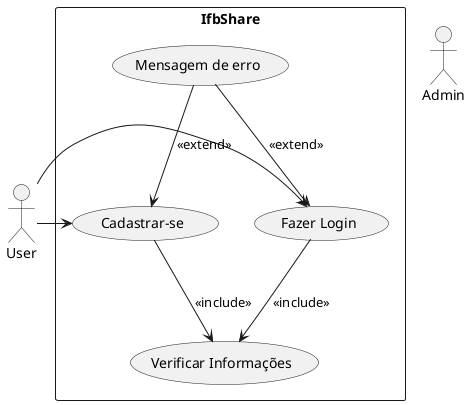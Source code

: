@startuml
actor User as US
actor Admin as AD

rectangle IfbShare {
    (Cadastrar-se) as Cadastrar
    (Fazer Login) as Login
    (Verificar Informações) as VerificarInfo
    (Mensagem de erro) as Error

}

US -> Cadastrar
US -> Login
Login --> VerificarInfo : <<include>>
Cadastrar --> VerificarInfo : <<include>>
Error --> Login : <<extend>>
Error --> Cadastrar : <<extend>>
@enduml


actor "Usuário Autenticado" as Usuario
actor "Administrador" as Admin
actor "Sistema de Notificação" as Notificacao

rectangle Plataforma {
    (Cadastrar-se) as Cadastrar
    (Recuperar Senha) as RecuperarSenha
    (Editar Perfil) as EditarPerfil
    (Visualizar Perfil) as VisualizarPerfil
    (Fazer Upload de Arquivo) as Upload
    (Baixar Arquivo) as Download
    (Acessar Feed) as Feed
    (Acessar Fórum) as Forum
    (Criar Tópico no Fórum) as CriarTopico
    (Comentar em Tópico) as Comentar
    (Configurar Notificações) as ConfigurarNotificacoes
    (Pesquisar Materiais) as Pesquisar
    (Filtrar Resultados) as Filtrar
    (Navegar por Categorias) as Categorias
    (Gerenciar Usuários) as GerenciarUsuarios
    (Moderador Conteúdos) as ModerarConteudo
    (Gerenciar Categorias) as GerenciarCategorias
    (Enviar Notificação) as EnviarNotificacao
}

Usuario --> Cadastrar
Usuario --> Login
Usuario --> RecuperarSenha
Usuario --> EditarPerfil
Usuario --> VisualizarPerfil
Usuario --> Upload
Usuario --> Download
Usuario --> Feed
Usuario --> Forum
Usuario --> CriarTopico
Usuario --> Comentar
Usuario --> ConfigurarNotificacoes
Usuario --> Pesquisar
Usuario --> Filtrar
Usuario --> Categorias

Admin --> GerenciarUsuarios
Admin --> ModerarConteudo
Admin --> GerenciarCategorias
Admin --> EnviarNotificacao

Notificacao --> EnviarNotificacao
EnviarNotificacao --> Usuario : Notificação de novas postagens ou comentários

